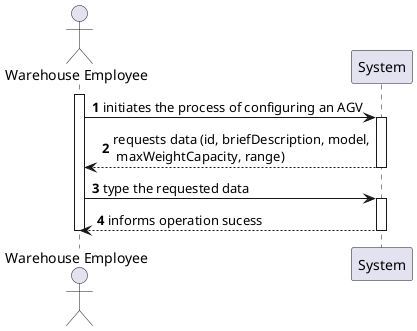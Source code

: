 @startuml
autonumber
actor "Warehouse Employee" as WE
participant "System" as SYS

activate WE
WE -> SYS : initiates the process of configuring an AGV
activate SYS
SYS --> WE : requests data (id, briefDescription, model,\n maxWeightCapacity, range)
deactivate SYS

WE -> SYS : type the requested data
activate SYS

SYS --> WE : informs operation sucess
deactivate SYS

deactivate WE

@enduml